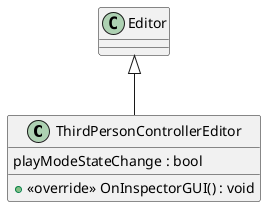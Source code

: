 @startuml
class ThirdPersonControllerEditor {
    playModeStateChange : bool
    + <<override>> OnInspectorGUI() : void
}
Editor <|-- ThirdPersonControllerEditor
@enduml
